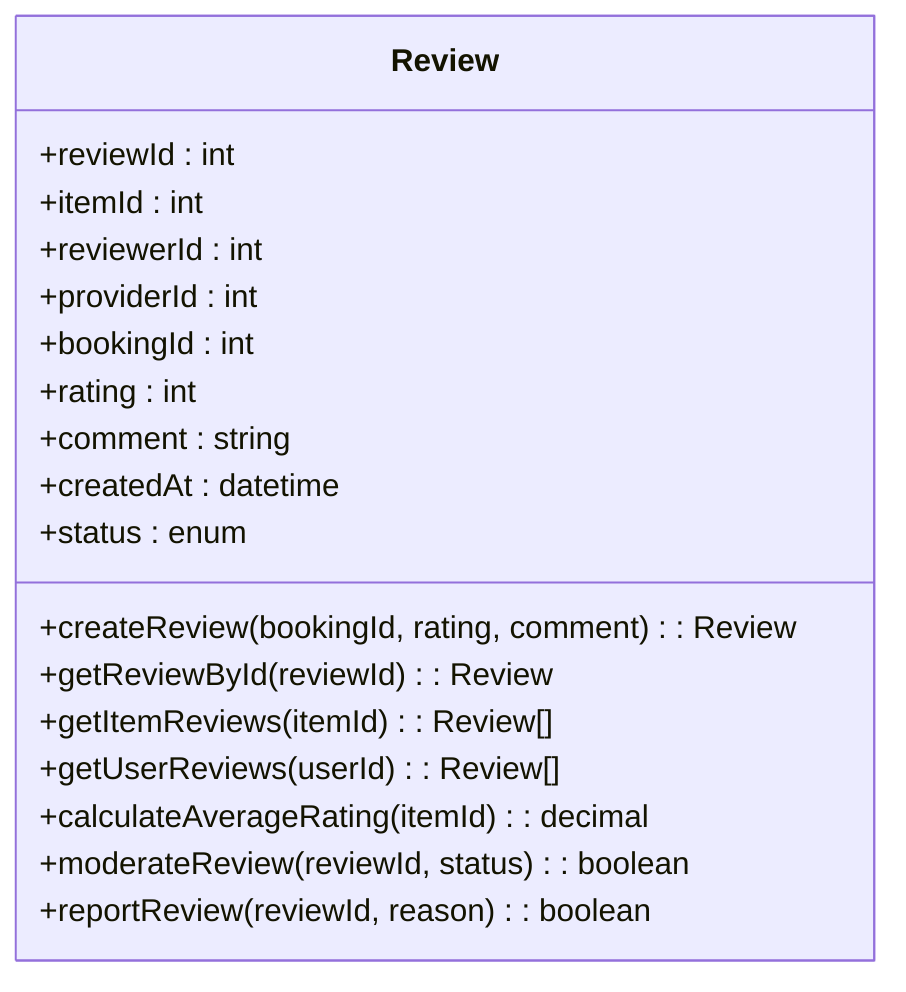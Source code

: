 classDiagram
    class Review {
        +reviewId : int
        +itemId : int
        +reviewerId : int
        +providerId : int
        +bookingId : int
        +rating : int
        +comment : string
        +createdAt : datetime
        +status : enum
        +createReview(bookingId, rating, comment) : Review
        +getReviewById(reviewId) : Review
        +getItemReviews(itemId) : Review[]
        +getUserReviews(userId) : Review[]
        +calculateAverageRating(itemId) : decimal
        +moderateReview(reviewId, status) : boolean
        +reportReview(reviewId, reason) : boolean
    }